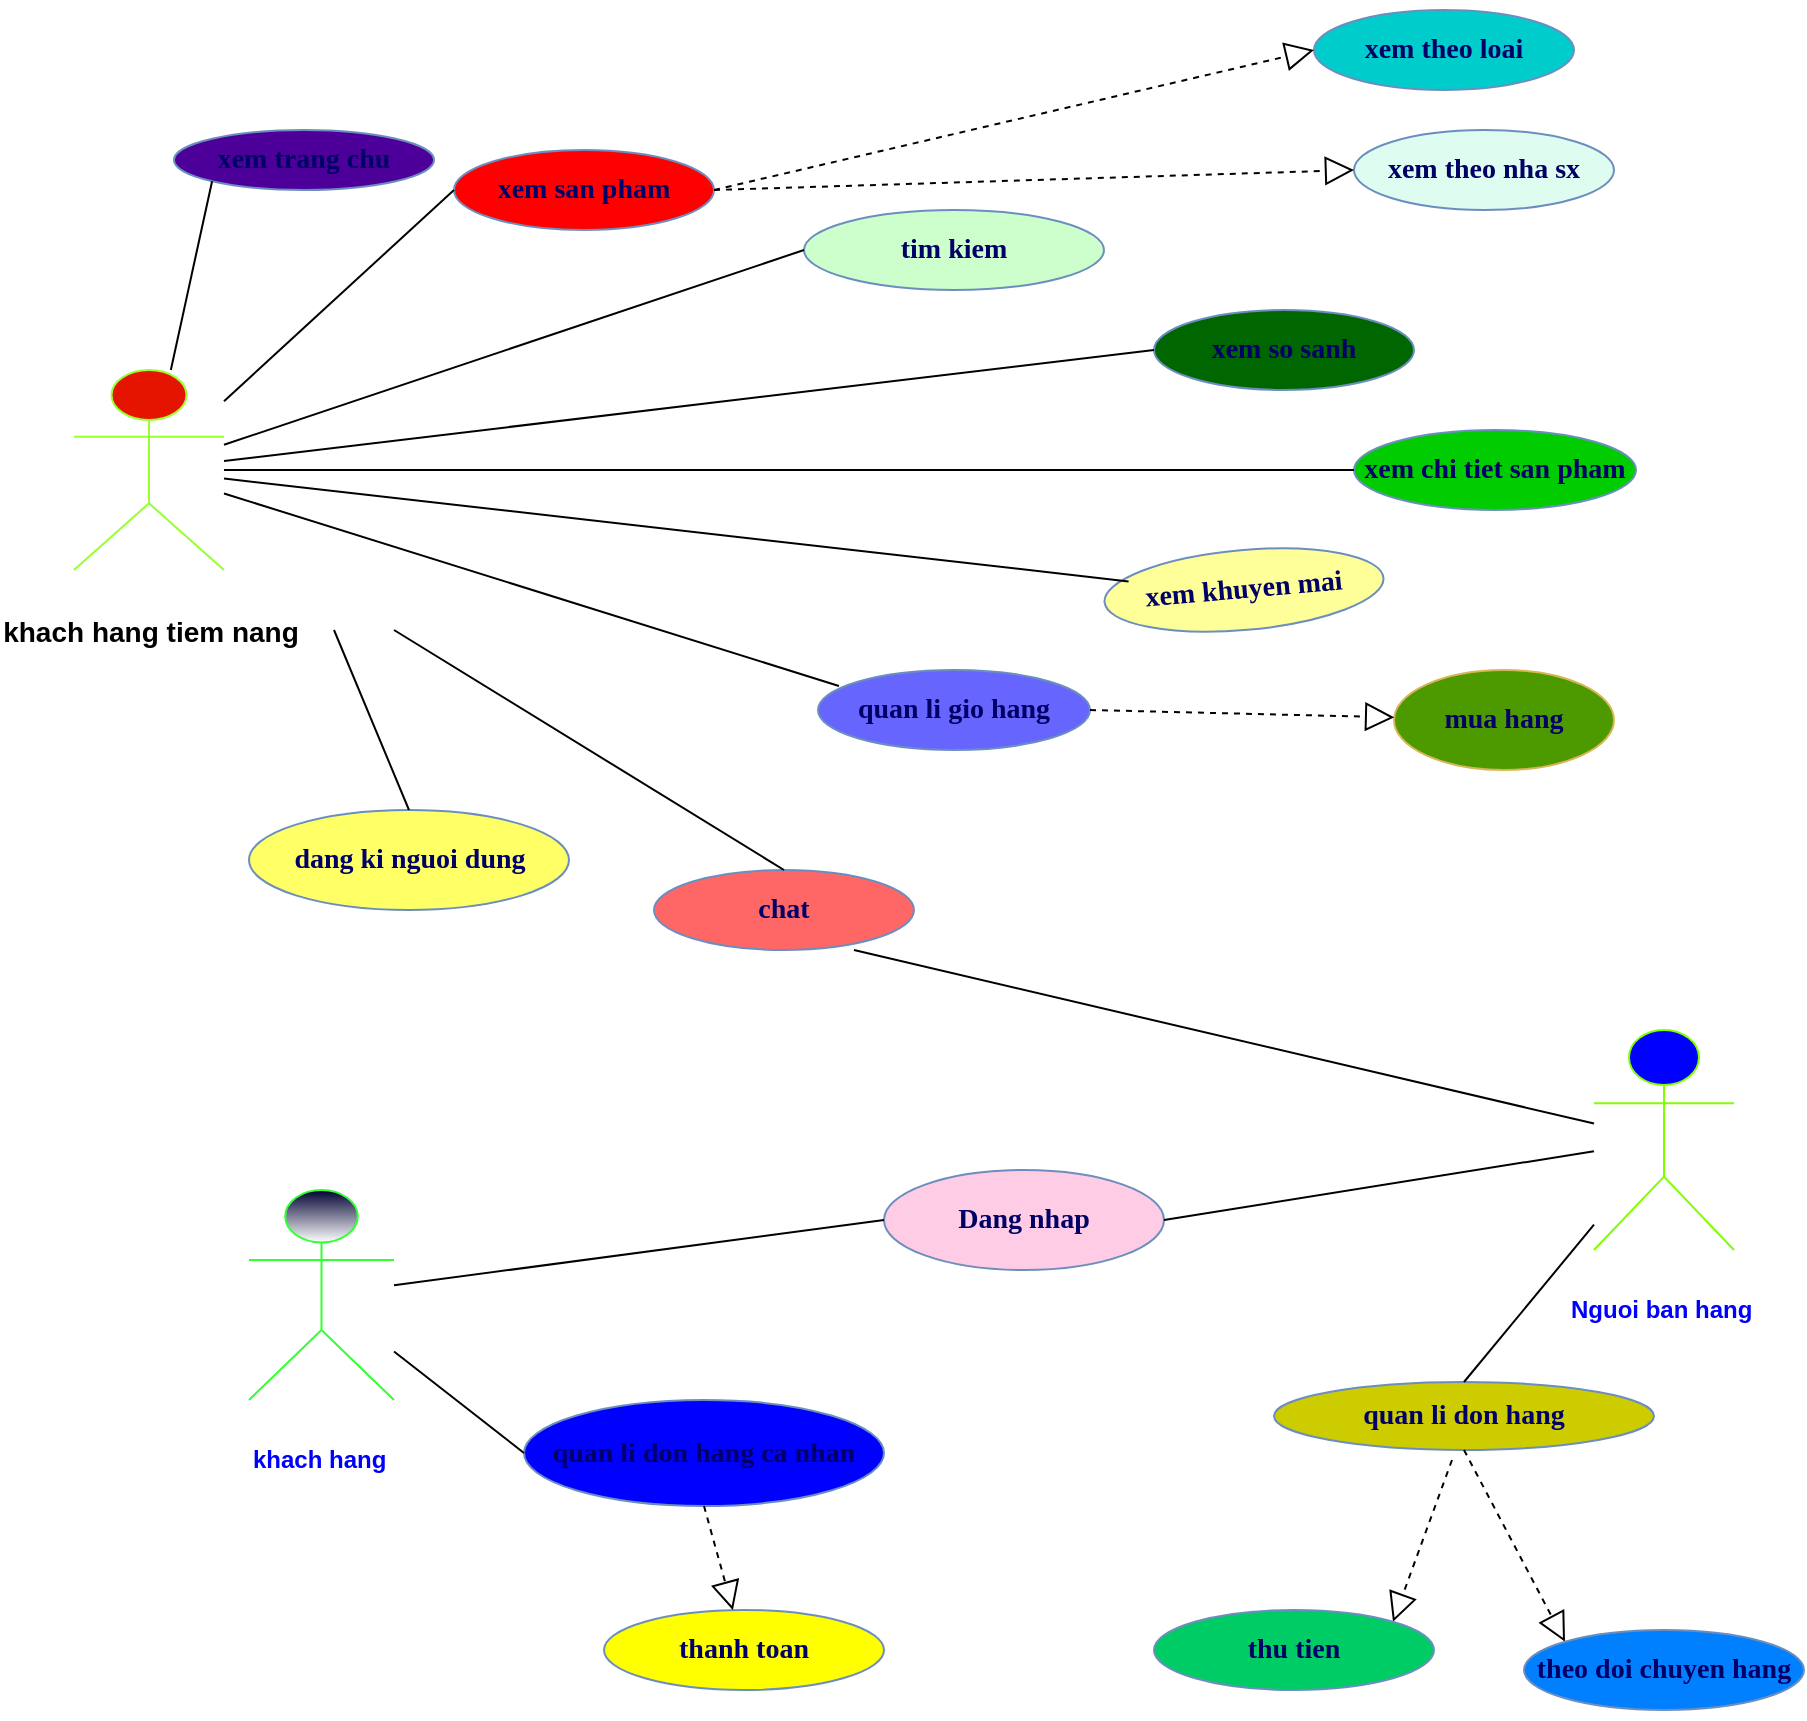 <mxfile version="13.4.4" type="device"><diagram id="b5v8HG4w1JwQPRzeGCH3" name="Page-1"><mxGraphModel dx="2842" dy="2184" grid="1" gridSize="10" guides="1" tooltips="1" connect="1" arrows="1" fold="1" page="1" pageScale="1" pageWidth="827" pageHeight="1169" math="0" shadow="0"><root><mxCell id="0"/><mxCell id="1" parent="0"/><object label="&lt;h4&gt;&lt;font size=&quot;1&quot; color=&quot;#000000&quot;&gt;&lt;span style=&quot;background-color: rgb(255 , 255 , 255) ; font-size: 14px&quot;&gt;khach hang tiem nang&lt;/span&gt;&lt;/font&gt;&lt;/h4&gt;" id="cxTBtZs_e4obxWusQQL7-5"><mxCell style="shape=umlActor;verticalLabelPosition=bottom;verticalAlign=top;html=1;outlineConnect=0;fillColor=#e51400;fontColor=#ffffff;strokeColor=#99FF33;" parent="1" vertex="1"><mxGeometry x="-50" y="70" width="75" height="100" as="geometry"/></mxCell></object><mxCell id="cxTBtZs_e4obxWusQQL7-22" value="&lt;h4&gt;&lt;font color=&quot;#000066&quot; face=&quot;Times New Roman&quot; style=&quot;font-size: 14px&quot;&gt;xem trang chu&lt;/font&gt;&lt;/h4&gt;" style="ellipse;whiteSpace=wrap;html=1;strokeColor=#6c8ebf;fillColor=#4C0099;" parent="1" vertex="1"><mxGeometry y="-50" width="130" height="30" as="geometry"/></mxCell><mxCell id="cxTBtZs_e4obxWusQQL7-34" value="&lt;h4&gt;&lt;font color=&quot;#000066&quot; face=&quot;Times New Roman&quot; style=&quot;font-size: 14px&quot;&gt;xem san pham&lt;/font&gt;&lt;/h4&gt;" style="ellipse;whiteSpace=wrap;html=1;strokeColor=#6c8ebf;fillColor=#FF0000;" parent="1" vertex="1"><mxGeometry x="140" y="-40" width="130" height="40" as="geometry"/></mxCell><mxCell id="cxTBtZs_e4obxWusQQL7-35" value="&lt;h4&gt;&lt;font color=&quot;#000066&quot; face=&quot;Times New Roman&quot;&gt;&lt;span style=&quot;font-size: 14px&quot;&gt;tim kiem&lt;/span&gt;&lt;/font&gt;&lt;/h4&gt;" style="ellipse;whiteSpace=wrap;html=1;strokeColor=#6c8ebf;fillColor=#CCFFCC;" parent="1" vertex="1"><mxGeometry x="315" y="-10" width="150" height="40" as="geometry"/></mxCell><mxCell id="cxTBtZs_e4obxWusQQL7-36" value="&lt;h4&gt;&lt;font color=&quot;#000066&quot; face=&quot;Times New Roman&quot;&gt;&lt;span style=&quot;font-size: 14px&quot;&gt;xem so sanh&lt;/span&gt;&lt;/font&gt;&lt;/h4&gt;" style="ellipse;whiteSpace=wrap;html=1;strokeColor=#6c8ebf;fillColor=#006600;" parent="1" vertex="1"><mxGeometry x="490" y="40" width="130" height="40" as="geometry"/></mxCell><mxCell id="cxTBtZs_e4obxWusQQL7-37" value="&lt;h4&gt;&lt;font color=&quot;#000066&quot; face=&quot;Times New Roman&quot; style=&quot;font-size: 14px&quot;&gt;xem chi tiet san pham&lt;/font&gt;&lt;/h4&gt;" style="ellipse;whiteSpace=wrap;html=1;strokeColor=#6c8ebf;fillColor=#00CC00;" parent="1" vertex="1"><mxGeometry x="590" y="100" width="141" height="40" as="geometry"/></mxCell><mxCell id="cxTBtZs_e4obxWusQQL7-38" value="&lt;h4&gt;&lt;font color=&quot;#000066&quot; face=&quot;Times New Roman&quot; style=&quot;font-size: 14px&quot;&gt;xem khuyen mai&lt;/font&gt;&lt;/h4&gt;" style="ellipse;whiteSpace=wrap;html=1;strokeColor=#6c8ebf;fillColor=#FFFF99;rotation=-5;" parent="1" vertex="1"><mxGeometry x="465" y="160" width="140" height="40" as="geometry"/></mxCell><mxCell id="cxTBtZs_e4obxWusQQL7-39" value="&lt;h4&gt;&lt;font color=&quot;#000066&quot; face=&quot;Times New Roman&quot; style=&quot;font-size: 14px&quot;&gt;quan li gio hang&lt;/font&gt;&lt;/h4&gt;" style="ellipse;whiteSpace=wrap;html=1;strokeColor=#6c8ebf;fillColor=#6666FF;" parent="1" vertex="1"><mxGeometry x="322" y="220" width="136" height="40" as="geometry"/></mxCell><mxCell id="cxTBtZs_e4obxWusQQL7-40" value="&lt;h4&gt;&lt;font color=&quot;#000066&quot; face=&quot;Times New Roman&quot;&gt;&lt;span style=&quot;font-size: 14px&quot;&gt;chat&lt;/span&gt;&lt;/font&gt;&lt;/h4&gt;" style="ellipse;whiteSpace=wrap;html=1;strokeColor=#6c8ebf;fillColor=#FF6666;" parent="1" vertex="1"><mxGeometry x="240" y="320" width="130" height="40" as="geometry"/></mxCell><mxCell id="cxTBtZs_e4obxWusQQL7-41" value="&lt;h4&gt;&lt;font color=&quot;#000066&quot; face=&quot;Times New Roman&quot;&gt;&lt;span style=&quot;font-size: 14px&quot;&gt;dang ki nguoi dung&lt;/span&gt;&lt;/font&gt;&lt;/h4&gt;" style="ellipse;whiteSpace=wrap;html=1;strokeColor=#6c8ebf;fillColor=#FFFF66;" parent="1" vertex="1"><mxGeometry x="37.5" y="290" width="160" height="50" as="geometry"/></mxCell><mxCell id="cxTBtZs_e4obxWusQQL7-46" value="" style="endArrow=none;html=1;entryX=0;entryY=1;entryDx=0;entryDy=0;" parent="1" source="cxTBtZs_e4obxWusQQL7-5" target="cxTBtZs_e4obxWusQQL7-22" edge="1"><mxGeometry width="50" height="50" relative="1" as="geometry"><mxPoint x="100" y="90" as="sourcePoint"/><mxPoint x="180" y="50" as="targetPoint"/></mxGeometry></mxCell><mxCell id="cxTBtZs_e4obxWusQQL7-47" value="" style="endArrow=none;html=1;entryX=0;entryY=0.5;entryDx=0;entryDy=0;" parent="1" source="cxTBtZs_e4obxWusQQL7-5" target="cxTBtZs_e4obxWusQQL7-34" edge="1"><mxGeometry width="50" height="50" relative="1" as="geometry"><mxPoint x="100" y="110" as="sourcePoint"/><mxPoint x="313.038" y="35.607" as="targetPoint"/></mxGeometry></mxCell><mxCell id="cxTBtZs_e4obxWusQQL7-48" value="" style="endArrow=none;html=1;entryX=0;entryY=0.5;entryDx=0;entryDy=0;" parent="1" source="cxTBtZs_e4obxWusQQL7-5" target="cxTBtZs_e4obxWusQQL7-36" edge="1"><mxGeometry width="50" height="50" relative="1" as="geometry"><mxPoint x="100" y="140" as="sourcePoint"/><mxPoint x="319.998" y="89.997" as="targetPoint"/></mxGeometry></mxCell><mxCell id="cxTBtZs_e4obxWusQQL7-50" value="" style="endArrow=none;html=1;entryX=0.077;entryY=0.2;entryDx=0;entryDy=0;entryPerimeter=0;" parent="1" source="cxTBtZs_e4obxWusQQL7-5" target="cxTBtZs_e4obxWusQQL7-39" edge="1"><mxGeometry width="50" height="50" relative="1" as="geometry"><mxPoint x="100" y="190" as="sourcePoint"/><mxPoint x="280" y="290" as="targetPoint"/></mxGeometry></mxCell><mxCell id="cxTBtZs_e4obxWusQQL7-51" value="" style="endArrow=none;html=1;entryX=0.092;entryY=0.267;entryDx=0;entryDy=0;entryPerimeter=0;" parent="1" source="cxTBtZs_e4obxWusQQL7-5" target="cxTBtZs_e4obxWusQQL7-38" edge="1"><mxGeometry width="50" height="50" relative="1" as="geometry"><mxPoint x="80" y="160" as="sourcePoint"/><mxPoint x="303.038" y="215.607" as="targetPoint"/></mxGeometry></mxCell><mxCell id="cxTBtZs_e4obxWusQQL7-52" value="" style="endArrow=none;html=1;entryX=0;entryY=0.5;entryDx=0;entryDy=0;" parent="1" source="cxTBtZs_e4obxWusQQL7-5" target="cxTBtZs_e4obxWusQQL7-37" edge="1"><mxGeometry width="50" height="50" relative="1" as="geometry"><mxPoint x="100" y="160" as="sourcePoint"/><mxPoint x="311.518" y="155.607" as="targetPoint"/></mxGeometry></mxCell><mxCell id="cxTBtZs_e4obxWusQQL7-53" value="" style="endArrow=none;html=1;entryX=0;entryY=0.5;entryDx=0;entryDy=0;" parent="1" source="cxTBtZs_e4obxWusQQL7-5" target="cxTBtZs_e4obxWusQQL7-35" edge="1"><mxGeometry width="50" height="50" relative="1" as="geometry"><mxPoint x="100" y="130" as="sourcePoint"/><mxPoint x="373.038" y="95.607" as="targetPoint"/></mxGeometry></mxCell><mxCell id="cxTBtZs_e4obxWusQQL7-61" value="&lt;h4&gt;&lt;font color=&quot;#000066&quot; face=&quot;Times New Roman&quot; style=&quot;font-size: 14px&quot;&gt;xem theo loai&lt;/font&gt;&lt;/h4&gt;" style="ellipse;whiteSpace=wrap;html=1;strokeColor=#6c8ebf;fillColor=#00CCCC;" parent="1" vertex="1"><mxGeometry x="570" y="-110" width="130" height="40" as="geometry"/></mxCell><mxCell id="cxTBtZs_e4obxWusQQL7-62" value="&lt;h4&gt;&lt;font color=&quot;#000066&quot; face=&quot;Times New Roman&quot; style=&quot;font-size: 14px&quot;&gt;xem theo nha sx&lt;/font&gt;&lt;/h4&gt;" style="ellipse;whiteSpace=wrap;html=1;strokeColor=#6c8ebf;fillColor=#DEFCEF;" parent="1" vertex="1"><mxGeometry x="590" y="-50" width="130" height="40" as="geometry"/></mxCell><object label="&lt;h4&gt;&lt;font color=&quot;#0000ff&quot;&gt;&lt;span style=&quot;background-color: rgb(255 , 255 , 255)&quot;&gt;khach hang&amp;nbsp;&lt;/span&gt;&lt;/font&gt;&lt;/h4&gt;" id="cxTBtZs_e4obxWusQQL7-63"><mxCell style="shape=umlActor;verticalLabelPosition=bottom;verticalAlign=top;html=1;outlineConnect=0;fontColor=#ffffff;gradientColor=#ffffff;strokeColor=#33FF33;fillColor=#000033;" parent="1" vertex="1"><mxGeometry x="37.5" y="480" width="72.5" height="105" as="geometry"/></mxCell></object><mxCell id="cxTBtZs_e4obxWusQQL7-64" value="" style="endArrow=none;html=1;entryX=0.5;entryY=0;entryDx=0;entryDy=0;" parent="1" target="cxTBtZs_e4obxWusQQL7-40" edge="1"><mxGeometry width="50" height="50" relative="1" as="geometry"><mxPoint x="110" y="200" as="sourcePoint"/><mxPoint x="244" y="330" as="targetPoint"/></mxGeometry></mxCell><mxCell id="cxTBtZs_e4obxWusQQL7-65" value="" style="endArrow=none;html=1;entryX=0.5;entryY=0;entryDx=0;entryDy=0;" parent="1" target="cxTBtZs_e4obxWusQQL7-41" edge="1"><mxGeometry width="50" height="50" relative="1" as="geometry"><mxPoint x="80" y="200" as="sourcePoint"/><mxPoint x="304" y="345" as="targetPoint"/></mxGeometry></mxCell><object label="&lt;h4&gt;&lt;font color=&quot;#0000ff&quot;&gt;&lt;span style=&quot;background-color: rgb(255 , 255 , 255)&quot;&gt;Nguoi ban hang&amp;nbsp;&lt;/span&gt;&lt;/font&gt;&lt;/h4&gt;" id="cxTBtZs_e4obxWusQQL7-66"><mxCell style="shape=umlActor;verticalLabelPosition=bottom;verticalAlign=top;html=1;outlineConnect=0;fontColor=#ffffff;strokeColor=#80FF00;fillColor=#0000FF;" parent="1" vertex="1"><mxGeometry x="710" y="400" width="70" height="110" as="geometry"/></mxCell></object><mxCell id="cxTBtZs_e4obxWusQQL7-67" value="&lt;h4&gt;&lt;font color=&quot;#000066&quot; face=&quot;Times New Roman&quot; style=&quot;font-size: 14px&quot;&gt;Dang nhap&lt;/font&gt;&lt;/h4&gt;" style="ellipse;whiteSpace=wrap;html=1;strokeColor=#6c8ebf;fillColor=#FFCCE6;" parent="1" vertex="1"><mxGeometry x="355" y="470" width="140" height="50" as="geometry"/></mxCell><mxCell id="cxTBtZs_e4obxWusQQL7-69" value="" style="endArrow=none;html=1;exitX=0.769;exitY=1;exitDx=0;exitDy=0;exitPerimeter=0;" parent="1" source="cxTBtZs_e4obxWusQQL7-40" target="cxTBtZs_e4obxWusQQL7-66" edge="1"><mxGeometry width="50" height="50" relative="1" as="geometry"><mxPoint x="400" y="390" as="sourcePoint"/><mxPoint x="700" y="510" as="targetPoint"/></mxGeometry></mxCell><mxCell id="cxTBtZs_e4obxWusQQL7-70" value="" style="endArrow=none;html=1;exitX=1;exitY=0.5;exitDx=0;exitDy=0;" parent="1" source="cxTBtZs_e4obxWusQQL7-67" target="cxTBtZs_e4obxWusQQL7-66" edge="1"><mxGeometry width="50" height="50" relative="1" as="geometry"><mxPoint x="289.97" y="410" as="sourcePoint"/><mxPoint x="710" y="520" as="targetPoint"/></mxGeometry></mxCell><mxCell id="cxTBtZs_e4obxWusQQL7-71" value="" style="endArrow=none;html=1;entryX=0;entryY=0.5;entryDx=0;entryDy=0;" parent="1" source="cxTBtZs_e4obxWusQQL7-63" target="cxTBtZs_e4obxWusQQL7-67" edge="1"><mxGeometry width="50" height="50" relative="1" as="geometry"><mxPoint x="106" y="577.5" as="sourcePoint"/><mxPoint x="420" y="562.5" as="targetPoint"/></mxGeometry></mxCell><mxCell id="cxTBtZs_e4obxWusQQL7-74" value="&lt;h4&gt;&lt;font color=&quot;#000066&quot; face=&quot;Times New Roman&quot; style=&quot;font-size: 14px&quot;&gt;mua hang&lt;/font&gt;&lt;/h4&gt;" style="ellipse;whiteSpace=wrap;html=1;strokeColor=#d6b656;fillColor=#4D9900;" parent="1" vertex="1"><mxGeometry x="610" y="220" width="110" height="50" as="geometry"/></mxCell><mxCell id="cxTBtZs_e4obxWusQQL7-75" value="&lt;h4&gt;&lt;font color=&quot;#000066&quot; face=&quot;Times New Roman&quot; style=&quot;font-size: 14px&quot;&gt;quan li don hang ca nhan&lt;/font&gt;&lt;/h4&gt;" style="ellipse;whiteSpace=wrap;html=1;strokeColor=#6c8ebf;fillColor=#0000FF;" parent="1" vertex="1"><mxGeometry x="175" y="585" width="180" height="53" as="geometry"/></mxCell><mxCell id="cxTBtZs_e4obxWusQQL7-76" value="" style="endArrow=none;html=1;entryX=0;entryY=0.5;entryDx=0;entryDy=0;" parent="1" source="cxTBtZs_e4obxWusQQL7-63" target="cxTBtZs_e4obxWusQQL7-75" edge="1"><mxGeometry width="50" height="50" relative="1" as="geometry"><mxPoint x="100" y="627.93" as="sourcePoint"/><mxPoint x="390" y="662.5" as="targetPoint"/></mxGeometry></mxCell><mxCell id="cxTBtZs_e4obxWusQQL7-78" value="&lt;h4&gt;&lt;font color=&quot;#000066&quot; face=&quot;Times New Roman&quot;&gt;&lt;span style=&quot;font-size: 14px&quot;&gt;thanh toan&lt;/span&gt;&lt;/font&gt;&lt;/h4&gt;" style="ellipse;whiteSpace=wrap;html=1;strokeColor=#6c8ebf;fillColor=#FFFF00;" parent="1" vertex="1"><mxGeometry x="215" y="690" width="140" height="40" as="geometry"/></mxCell><mxCell id="cxTBtZs_e4obxWusQQL7-79" value="&lt;h4&gt;&lt;font color=&quot;#000066&quot; face=&quot;Times New Roman&quot; style=&quot;font-size: 14px&quot;&gt;quan li don hang&lt;/font&gt;&lt;/h4&gt;" style="ellipse;whiteSpace=wrap;html=1;strokeColor=#6c8ebf;fillColor=#CCCC00;" parent="1" vertex="1"><mxGeometry x="550" y="576" width="190" height="34" as="geometry"/></mxCell><mxCell id="cxTBtZs_e4obxWusQQL7-80" value="" style="endArrow=none;html=1;exitX=0.5;exitY=0;exitDx=0;exitDy=0;" parent="1" source="cxTBtZs_e4obxWusQQL7-79" target="cxTBtZs_e4obxWusQQL7-66" edge="1"><mxGeometry width="50" height="50" relative="1" as="geometry"><mxPoint x="416.97" y="532.5" as="sourcePoint"/><mxPoint x="827" y="585" as="targetPoint"/></mxGeometry></mxCell><mxCell id="cxTBtZs_e4obxWusQQL7-81" value="" style="endArrow=block;dashed=1;endFill=0;endSize=12;html=1;entryX=1;entryY=0;entryDx=0;entryDy=0;" parent="1" target="cxTBtZs_e4obxWusQQL7-82" edge="1"><mxGeometry width="160" relative="1" as="geometry"><mxPoint x="639" y="615" as="sourcePoint"/><mxPoint x="570" y="700" as="targetPoint"/></mxGeometry></mxCell><mxCell id="cxTBtZs_e4obxWusQQL7-82" value="&lt;h4&gt;&lt;font color=&quot;#000066&quot; face=&quot;Times New Roman&quot;&gt;&lt;span style=&quot;font-size: 14px&quot;&gt;thu tien&lt;/span&gt;&lt;/font&gt;&lt;/h4&gt;" style="ellipse;whiteSpace=wrap;html=1;strokeColor=#6c8ebf;fillColor=#00CC66;" parent="1" vertex="1"><mxGeometry x="490" y="690" width="140" height="40" as="geometry"/></mxCell><mxCell id="cxTBtZs_e4obxWusQQL7-83" value="" style="endArrow=block;dashed=1;endFill=0;endSize=12;html=1;entryX=0;entryY=0;entryDx=0;entryDy=0;" parent="1" target="cxTBtZs_e4obxWusQQL7-84" edge="1"><mxGeometry width="160" relative="1" as="geometry"><mxPoint x="645" y="610" as="sourcePoint"/><mxPoint x="730" y="710" as="targetPoint"/></mxGeometry></mxCell><mxCell id="cxTBtZs_e4obxWusQQL7-84" value="&lt;h4&gt;&lt;font color=&quot;#000066&quot; face=&quot;Times New Roman&quot;&gt;&lt;span style=&quot;font-size: 14px&quot;&gt;theo doi chuyen hang&lt;/span&gt;&lt;/font&gt;&lt;/h4&gt;" style="ellipse;whiteSpace=wrap;html=1;strokeColor=#6c8ebf;fillColor=#007FFF;" parent="1" vertex="1"><mxGeometry x="675" y="700" width="140" height="40" as="geometry"/></mxCell><mxCell id="cxTBtZs_e4obxWusQQL7-85" value="" style="endArrow=block;dashed=1;endFill=0;endSize=12;html=1;exitX=0.5;exitY=1;exitDx=0;exitDy=0;" parent="1" source="cxTBtZs_e4obxWusQQL7-75" target="cxTBtZs_e4obxWusQQL7-78" edge="1"><mxGeometry width="160" relative="1" as="geometry"><mxPoint x="260" y="630" as="sourcePoint"/><mxPoint x="329.997" y="720.858" as="targetPoint"/></mxGeometry></mxCell><mxCell id="cxTBtZs_e4obxWusQQL7-87" value="" style="endArrow=block;dashed=1;endFill=0;endSize=12;html=1;exitX=1;exitY=0.5;exitDx=0;exitDy=0;" parent="1" source="cxTBtZs_e4obxWusQQL7-39" target="cxTBtZs_e4obxWusQQL7-74" edge="1"><mxGeometry width="160" relative="1" as="geometry"><mxPoint x="679.42" y="319.998" as="sourcePoint"/><mxPoint x="609.997" y="410.858" as="targetPoint"/></mxGeometry></mxCell><mxCell id="cxTBtZs_e4obxWusQQL7-88" value="" style="endArrow=block;dashed=1;endFill=0;endSize=12;html=1;exitX=1;exitY=0.5;exitDx=0;exitDy=0;entryX=0;entryY=0.5;entryDx=0;entryDy=0;" parent="1" source="cxTBtZs_e4obxWusQQL7-34" target="cxTBtZs_e4obxWusQQL7-61" edge="1"><mxGeometry width="160" relative="1" as="geometry"><mxPoint x="529.86" y="40" as="sourcePoint"/><mxPoint x="629.998" y="43.23" as="targetPoint"/></mxGeometry></mxCell><mxCell id="cxTBtZs_e4obxWusQQL7-89" value="" style="endArrow=block;dashed=1;endFill=0;endSize=12;html=1;exitX=1;exitY=0.5;exitDx=0;exitDy=0;entryX=0;entryY=0.5;entryDx=0;entryDy=0;" parent="1" source="cxTBtZs_e4obxWusQQL7-34" target="cxTBtZs_e4obxWusQQL7-62" edge="1"><mxGeometry width="160" relative="1" as="geometry"><mxPoint x="569.86" y="136.77" as="sourcePoint"/><mxPoint x="669.998" y="140.0" as="targetPoint"/></mxGeometry></mxCell></root></mxGraphModel></diagram></mxfile>